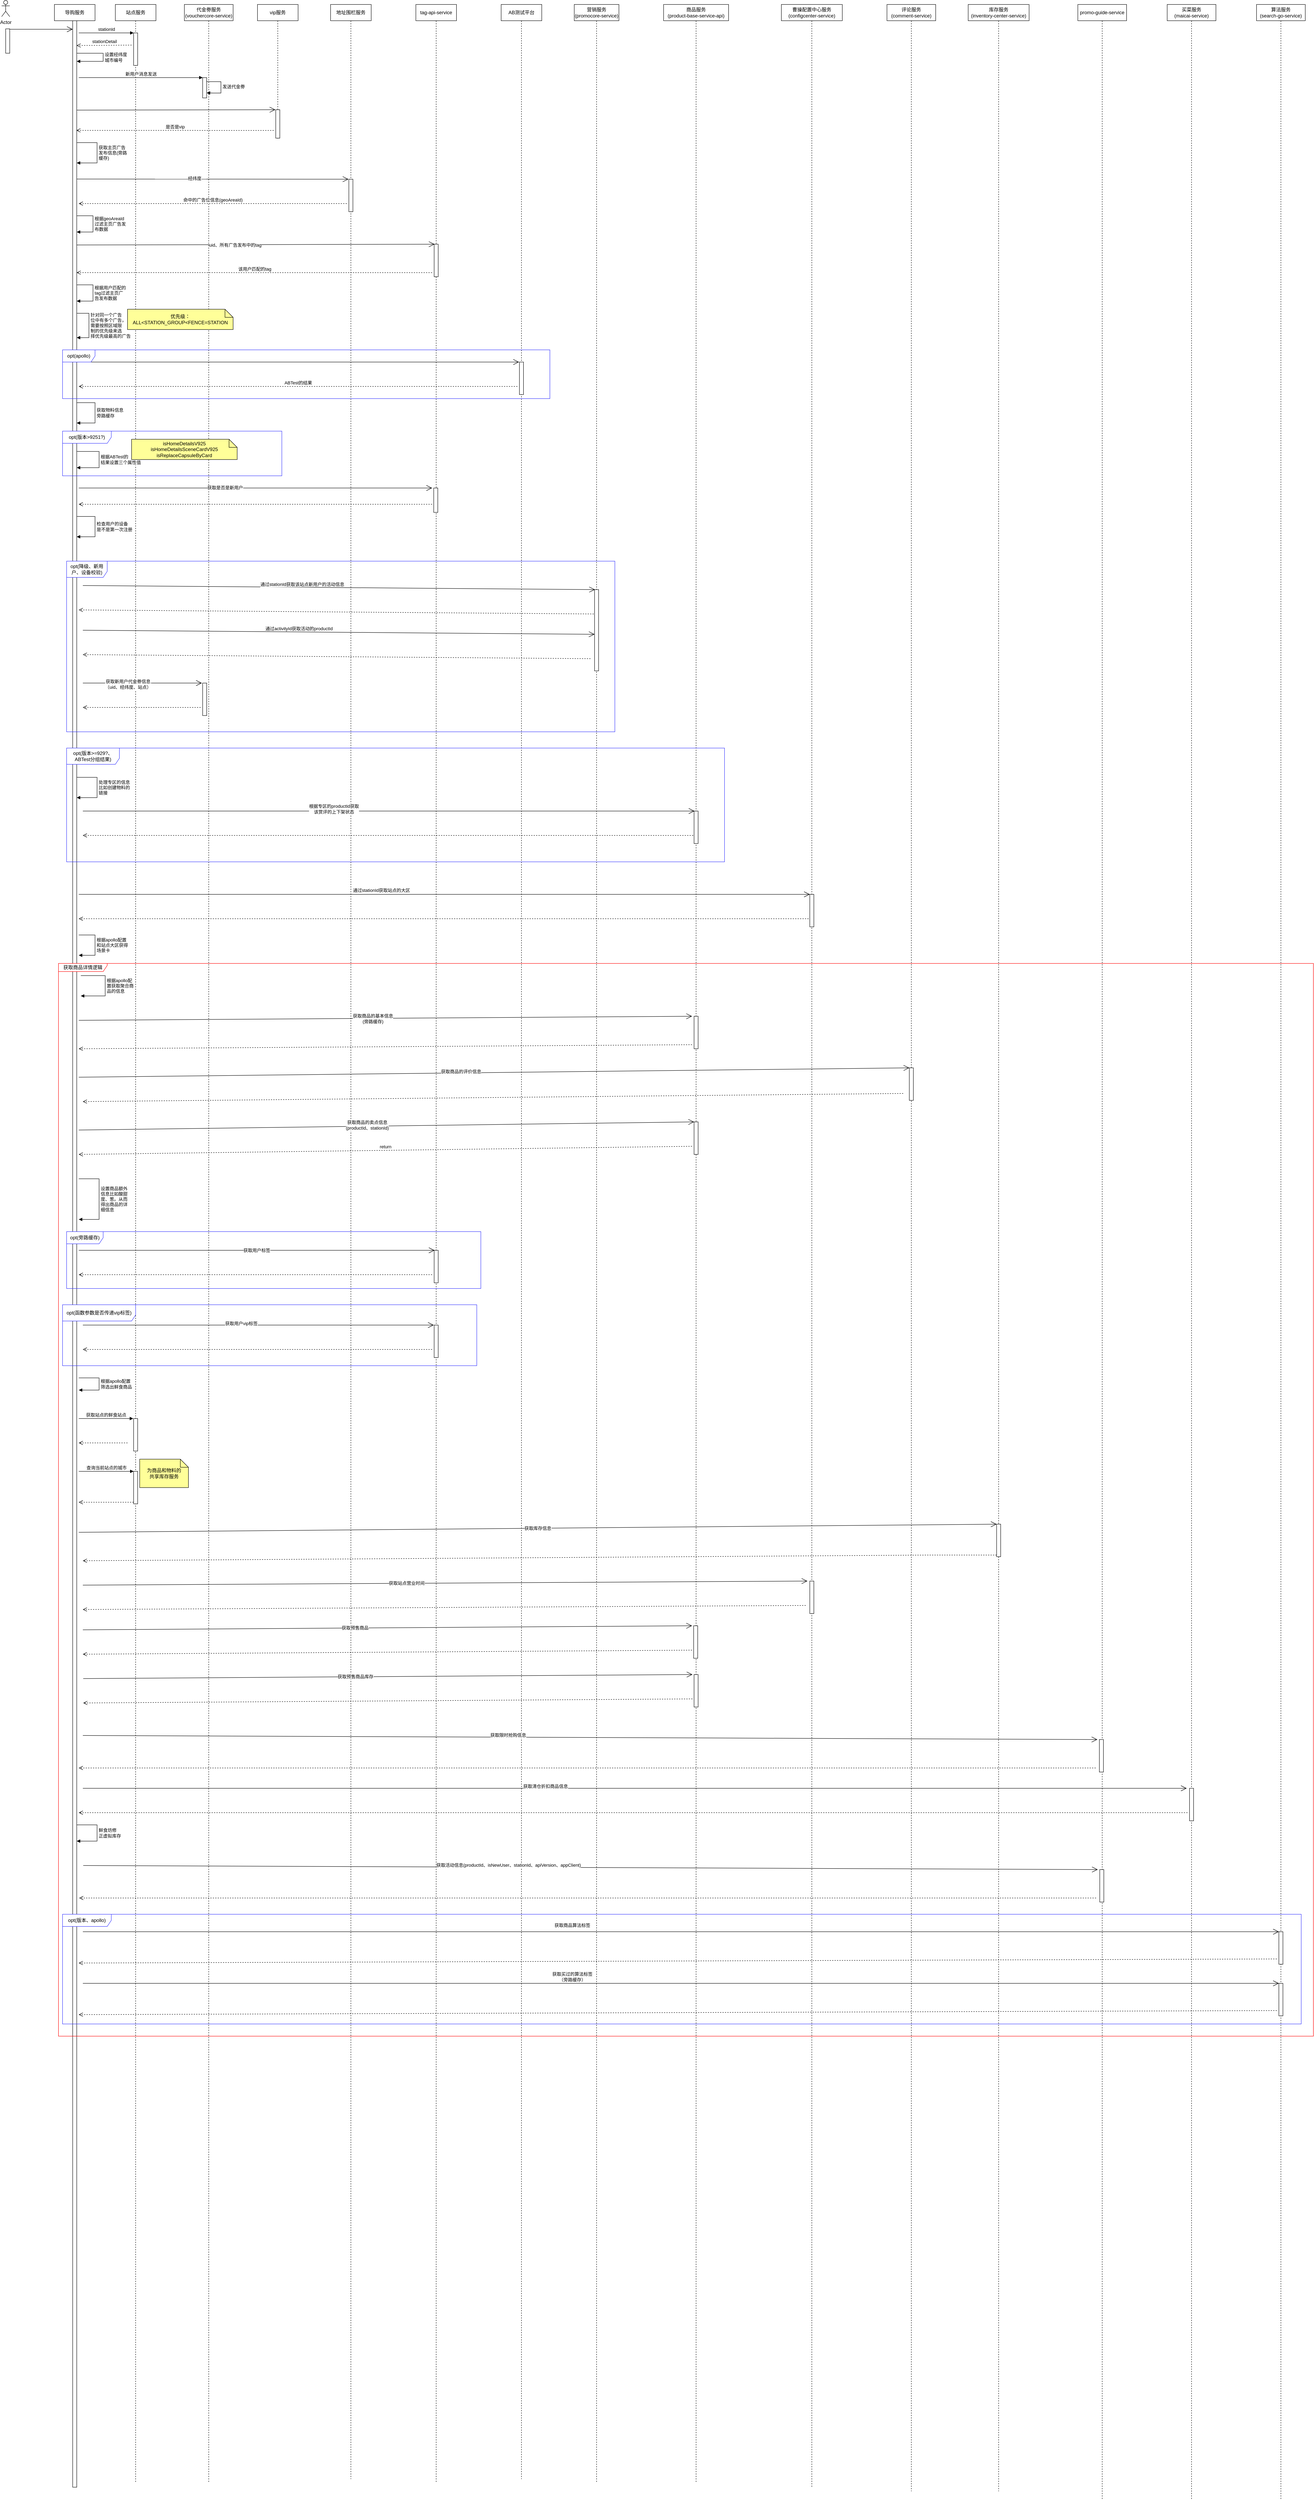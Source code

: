 <mxfile version="14.8.4" type="github">
  <diagram id="kgpKYQtTHZ0yAKxKKP6v" name="Page-1">
    <mxGraphModel dx="4380" dy="3070" grid="1" gridSize="10" guides="1" tooltips="1" connect="1" arrows="1" fold="1" page="1" pageScale="1" pageWidth="850" pageHeight="1100" math="0" shadow="0">
      <root>
        <mxCell id="0" />
        <mxCell id="1" parent="0" />
        <mxCell id="BySjJvubJEvUV4nn8snt-1" value="Actor" style="shape=umlActor;verticalLabelPosition=bottom;verticalAlign=top;html=1;outlineConnect=0;" vertex="1" parent="1">
          <mxGeometry x="170" width="20" height="40" as="geometry" />
        </mxCell>
        <mxCell id="BySjJvubJEvUV4nn8snt-5" value="" style="html=1;points=[];perimeter=orthogonalPerimeter;" vertex="1" parent="1">
          <mxGeometry x="180" y="70" width="10" height="60" as="geometry" />
        </mxCell>
        <mxCell id="BySjJvubJEvUV4nn8snt-8" value="" style="endArrow=open;endFill=1;endSize=12;html=1;" edge="1" parent="1">
          <mxGeometry width="160" relative="1" as="geometry">
            <mxPoint x="190" y="71" as="sourcePoint" />
            <mxPoint x="345" y="71" as="targetPoint" />
          </mxGeometry>
        </mxCell>
        <mxCell id="BySjJvubJEvUV4nn8snt-9" value="导购服务" style="shape=umlLifeline;perimeter=lifelinePerimeter;whiteSpace=wrap;html=1;container=1;collapsible=0;recursiveResize=0;outlineConnect=0;" vertex="1" parent="1">
          <mxGeometry x="300" y="10" width="100" height="1130" as="geometry" />
        </mxCell>
        <mxCell id="BySjJvubJEvUV4nn8snt-17" value="设置经纬度&lt;br&gt;城市编号" style="edgeStyle=orthogonalEdgeStyle;html=1;align=left;spacingLeft=2;endArrow=block;rounded=0;" edge="1" parent="BySjJvubJEvUV4nn8snt-9">
          <mxGeometry relative="1" as="geometry">
            <mxPoint x="55" y="120" as="sourcePoint" />
            <Array as="points">
              <mxPoint x="55" y="120" />
              <mxPoint x="120" y="120" />
              <mxPoint x="120" y="140" />
            </Array>
            <mxPoint x="55" y="140" as="targetPoint" />
          </mxGeometry>
        </mxCell>
        <mxCell id="BySjJvubJEvUV4nn8snt-30" value="" style="endArrow=open;endFill=1;endSize=12;html=1;entryX=-0.1;entryY=0;entryDx=0;entryDy=0;entryPerimeter=0;" edge="1" parent="BySjJvubJEvUV4nn8snt-9" target="BySjJvubJEvUV4nn8snt-29">
          <mxGeometry width="160" relative="1" as="geometry">
            <mxPoint x="55" y="260" as="sourcePoint" />
            <mxPoint x="215" y="260" as="targetPoint" />
          </mxGeometry>
        </mxCell>
        <mxCell id="BySjJvubJEvUV4nn8snt-12" value="站点服务" style="shape=umlLifeline;perimeter=lifelinePerimeter;whiteSpace=wrap;html=1;container=1;collapsible=0;recursiveResize=0;outlineConnect=0;" vertex="1" parent="1">
          <mxGeometry x="450" y="10" width="100" height="6100" as="geometry" />
        </mxCell>
        <mxCell id="BySjJvubJEvUV4nn8snt-14" value="" style="html=1;points=[];perimeter=orthogonalPerimeter;" vertex="1" parent="BySjJvubJEvUV4nn8snt-12">
          <mxGeometry x="45" y="70" width="10" height="80" as="geometry" />
        </mxCell>
        <mxCell id="BySjJvubJEvUV4nn8snt-84" value="" style="endArrow=open;endFill=1;endSize=12;html=1;" edge="1" parent="BySjJvubJEvUV4nn8snt-12">
          <mxGeometry width="160" relative="1" as="geometry">
            <mxPoint x="-80" y="1670" as="sourcePoint" />
            <mxPoint x="213" y="1670" as="targetPoint" />
          </mxGeometry>
        </mxCell>
        <mxCell id="BySjJvubJEvUV4nn8snt-85" value="获取新用户代金劵信息&lt;br&gt;（uid、经纬度、站点）" style="edgeLabel;html=1;align=center;verticalAlign=middle;resizable=0;points=[];" vertex="1" connectable="0" parent="BySjJvubJEvUV4nn8snt-84">
          <mxGeometry x="-0.247" y="-3" relative="1" as="geometry">
            <mxPoint as="offset" />
          </mxGeometry>
        </mxCell>
        <mxCell id="BySjJvubJEvUV4nn8snt-143" value="" style="html=1;points=[];perimeter=orthogonalPerimeter;strokeColor=#000000;fillColor=#FFFFFF;" vertex="1" parent="BySjJvubJEvUV4nn8snt-12">
          <mxGeometry x="45" y="3480" width="10" height="80" as="geometry" />
        </mxCell>
        <mxCell id="BySjJvubJEvUV4nn8snt-146" value="" style="html=1;points=[];perimeter=orthogonalPerimeter;strokeColor=#000000;fillColor=#FFFFFF;" vertex="1" parent="BySjJvubJEvUV4nn8snt-12">
          <mxGeometry x="45" y="3610" width="10" height="80" as="geometry" />
        </mxCell>
        <mxCell id="BySjJvubJEvUV4nn8snt-147" value="查询当前站点的城市" style="html=1;verticalAlign=bottom;endArrow=block;entryX=0;entryY=0;" edge="1" target="BySjJvubJEvUV4nn8snt-146" parent="BySjJvubJEvUV4nn8snt-12">
          <mxGeometry relative="1" as="geometry">
            <mxPoint x="-90" y="3610" as="sourcePoint" />
          </mxGeometry>
        </mxCell>
        <mxCell id="BySjJvubJEvUV4nn8snt-148" value="" style="html=1;verticalAlign=bottom;endArrow=open;dashed=1;endSize=8;exitX=0;exitY=0.95;" edge="1" source="BySjJvubJEvUV4nn8snt-146" parent="BySjJvubJEvUV4nn8snt-12">
          <mxGeometry relative="1" as="geometry">
            <mxPoint x="-90" y="3686" as="targetPoint" />
          </mxGeometry>
        </mxCell>
        <mxCell id="BySjJvubJEvUV4nn8snt-15" value="stationDetail" style="html=1;verticalAlign=bottom;endArrow=open;dashed=1;endSize=8;entryX=0.967;entryY=0.392;entryDx=0;entryDy=0;entryPerimeter=0;" edge="1" parent="1">
          <mxGeometry relative="1" as="geometry">
            <mxPoint x="490" y="110" as="sourcePoint" />
            <mxPoint x="354.67" y="110.96" as="targetPoint" />
          </mxGeometry>
        </mxCell>
        <mxCell id="BySjJvubJEvUV4nn8snt-18" value="代金劵服务&lt;br&gt;(vouchercore-service)" style="shape=umlLifeline;perimeter=lifelinePerimeter;whiteSpace=wrap;html=1;container=1;collapsible=0;recursiveResize=0;outlineConnect=0;" vertex="1" parent="1">
          <mxGeometry x="620" y="10" width="120" height="6100" as="geometry" />
        </mxCell>
        <mxCell id="BySjJvubJEvUV4nn8snt-22" value="" style="html=1;points=[];perimeter=orthogonalPerimeter;" vertex="1" parent="BySjJvubJEvUV4nn8snt-18">
          <mxGeometry x="45" y="180" width="10" height="50" as="geometry" />
        </mxCell>
        <mxCell id="BySjJvubJEvUV4nn8snt-25" value="发送代金劵" style="edgeStyle=orthogonalEdgeStyle;html=1;align=left;spacingLeft=2;endArrow=block;rounded=0;exitX=0.988;exitY=0.128;exitDx=0;exitDy=0;exitPerimeter=0;entryX=0.998;entryY=0.75;entryDx=0;entryDy=0;entryPerimeter=0;" edge="1" target="BySjJvubJEvUV4nn8snt-22" parent="BySjJvubJEvUV4nn8snt-18" source="BySjJvubJEvUV4nn8snt-22">
          <mxGeometry relative="1" as="geometry">
            <mxPoint x="60" y="190" as="sourcePoint" />
            <Array as="points">
              <mxPoint x="55" y="190" />
              <mxPoint x="90" y="190" />
              <mxPoint x="90" y="218" />
              <mxPoint x="70" y="218" />
            </Array>
            <mxPoint x="70" y="209" as="targetPoint" />
          </mxGeometry>
        </mxCell>
        <mxCell id="BySjJvubJEvUV4nn8snt-83" value="" style="html=1;points=[];perimeter=orthogonalPerimeter;strokeColor=#000000;fillColor=#FFFFFF;" vertex="1" parent="BySjJvubJEvUV4nn8snt-18">
          <mxGeometry x="45" y="1670" width="10" height="80" as="geometry" />
        </mxCell>
        <mxCell id="BySjJvubJEvUV4nn8snt-28" value="vip服务" style="shape=umlLifeline;perimeter=lifelinePerimeter;whiteSpace=wrap;html=1;container=1;collapsible=0;recursiveResize=0;outlineConnect=0;" vertex="1" parent="1">
          <mxGeometry x="800" y="10" width="100" height="330" as="geometry" />
        </mxCell>
        <mxCell id="BySjJvubJEvUV4nn8snt-29" value="" style="html=1;points=[];perimeter=orthogonalPerimeter;" vertex="1" parent="BySjJvubJEvUV4nn8snt-28">
          <mxGeometry x="45" y="259" width="10" height="70" as="geometry" />
        </mxCell>
        <mxCell id="BySjJvubJEvUV4nn8snt-31" value="是否是vip" style="html=1;verticalAlign=bottom;endArrow=open;dashed=1;endSize=8;entryX=0.9;entryY=0.694;entryDx=0;entryDy=0;entryPerimeter=0;" edge="1" parent="1">
          <mxGeometry relative="1" as="geometry">
            <mxPoint x="840" y="320" as="sourcePoint" />
            <mxPoint x="354.0" y="319.84" as="targetPoint" />
          </mxGeometry>
        </mxCell>
        <mxCell id="BySjJvubJEvUV4nn8snt-33" value="获取主页广告&lt;br&gt;发布信息(旁路&lt;br&gt;缓存)" style="edgeStyle=orthogonalEdgeStyle;html=1;align=left;spacingLeft=2;endArrow=block;rounded=0;" edge="1" parent="1">
          <mxGeometry relative="1" as="geometry">
            <mxPoint x="355" y="350" as="sourcePoint" />
            <Array as="points">
              <mxPoint x="405" y="350" />
              <mxPoint x="405" y="400" />
            </Array>
            <mxPoint x="355" y="400" as="targetPoint" />
          </mxGeometry>
        </mxCell>
        <mxCell id="BySjJvubJEvUV4nn8snt-35" value="地址围栏服务" style="shape=umlLifeline;perimeter=lifelinePerimeter;whiteSpace=wrap;html=1;container=1;collapsible=0;recursiveResize=0;outlineConnect=0;" vertex="1" parent="1">
          <mxGeometry x="980" y="10" width="100" height="6090" as="geometry" />
        </mxCell>
        <mxCell id="BySjJvubJEvUV4nn8snt-36" value="" style="html=1;points=[];perimeter=orthogonalPerimeter;" vertex="1" parent="BySjJvubJEvUV4nn8snt-35">
          <mxGeometry x="45" y="430" width="10" height="80" as="geometry" />
        </mxCell>
        <mxCell id="BySjJvubJEvUV4nn8snt-44" value="" style="endArrow=open;endFill=1;endSize=12;html=1;exitX=0.971;exitY=0.755;exitDx=0;exitDy=0;exitPerimeter=0;" edge="1" parent="BySjJvubJEvUV4nn8snt-35">
          <mxGeometry width="160" relative="1" as="geometry">
            <mxPoint x="-625.29" y="591.905" as="sourcePoint" />
            <mxPoint x="256" y="590" as="targetPoint" />
          </mxGeometry>
        </mxCell>
        <mxCell id="BySjJvubJEvUV4nn8snt-45" value="uid、所有广告发布中的tag" style="edgeLabel;html=1;align=center;verticalAlign=middle;resizable=0;points=[];" vertex="1" connectable="0" parent="BySjJvubJEvUV4nn8snt-44">
          <mxGeometry x="-0.115" y="-1" relative="1" as="geometry">
            <mxPoint as="offset" />
          </mxGeometry>
        </mxCell>
        <mxCell id="BySjJvubJEvUV4nn8snt-69" value="" style="endArrow=open;endFill=1;endSize=12;html=1;" edge="1" parent="BySjJvubJEvUV4nn8snt-35">
          <mxGeometry width="160" relative="1" as="geometry">
            <mxPoint x="-620" y="1190" as="sourcePoint" />
            <mxPoint x="250" y="1190" as="targetPoint" />
          </mxGeometry>
        </mxCell>
        <mxCell id="BySjJvubJEvUV4nn8snt-70" value="获取是否是新用户" style="edgeLabel;html=1;align=center;verticalAlign=middle;resizable=0;points=[];" vertex="1" connectable="0" parent="BySjJvubJEvUV4nn8snt-69">
          <mxGeometry x="-0.173" y="1" relative="1" as="geometry">
            <mxPoint as="offset" />
          </mxGeometry>
        </mxCell>
        <mxCell id="BySjJvubJEvUV4nn8snt-123" value="获取用户标签" style="endArrow=open;endFill=1;endSize=12;html=1;" edge="1" parent="BySjJvubJEvUV4nn8snt-35">
          <mxGeometry width="160" relative="1" as="geometry">
            <mxPoint x="-620" y="3066" as="sourcePoint" />
            <mxPoint x="256" y="3066" as="targetPoint" />
          </mxGeometry>
        </mxCell>
        <mxCell id="BySjJvubJEvUV4nn8snt-127" value="" style="endArrow=open;endFill=1;endSize=12;html=1;" edge="1" parent="BySjJvubJEvUV4nn8snt-35">
          <mxGeometry width="160" relative="1" as="geometry">
            <mxPoint x="-610" y="3250" as="sourcePoint" />
            <mxPoint x="254" y="3250" as="targetPoint" />
          </mxGeometry>
        </mxCell>
        <mxCell id="BySjJvubJEvUV4nn8snt-128" value="获取用户vip标签" style="edgeLabel;html=1;align=center;verticalAlign=middle;resizable=0;points=[];" vertex="1" connectable="0" parent="BySjJvubJEvUV4nn8snt-127">
          <mxGeometry x="-0.097" y="4" relative="1" as="geometry">
            <mxPoint as="offset" />
          </mxGeometry>
        </mxCell>
        <mxCell id="BySjJvubJEvUV4nn8snt-37" value="" style="endArrow=open;endFill=1;endSize=12;html=1;exitX=0.988;exitY=0.533;exitDx=0;exitDy=0;exitPerimeter=0;" edge="1" parent="1">
          <mxGeometry width="160" relative="1" as="geometry">
            <mxPoint x="354.88" y="439.623" as="sourcePoint" />
            <mxPoint x="1024" y="440" as="targetPoint" />
          </mxGeometry>
        </mxCell>
        <mxCell id="BySjJvubJEvUV4nn8snt-39" value="经纬度" style="edgeLabel;html=1;align=center;verticalAlign=middle;resizable=0;points=[];" vertex="1" connectable="0" parent="BySjJvubJEvUV4nn8snt-37">
          <mxGeometry x="-0.13" y="2" relative="1" as="geometry">
            <mxPoint x="-1" as="offset" />
          </mxGeometry>
        </mxCell>
        <mxCell id="BySjJvubJEvUV4nn8snt-38" value="命中的广告位信息(geoAreaId)" style="html=1;verticalAlign=bottom;endArrow=open;dashed=1;endSize=8;" edge="1" parent="1">
          <mxGeometry relative="1" as="geometry">
            <mxPoint x="1020" y="500" as="sourcePoint" />
            <mxPoint x="360" y="500" as="targetPoint" />
          </mxGeometry>
        </mxCell>
        <mxCell id="BySjJvubJEvUV4nn8snt-41" value="根据&lt;span style=&quot;text-align: center&quot;&gt;geoAreaId&lt;br&gt;&lt;/span&gt;过滤主页广告发&lt;br&gt;布数据" style="edgeStyle=orthogonalEdgeStyle;html=1;align=left;spacingLeft=2;endArrow=block;rounded=0;" edge="1" parent="1">
          <mxGeometry relative="1" as="geometry">
            <mxPoint x="355" y="530" as="sourcePoint" />
            <Array as="points">
              <mxPoint x="395" y="530" />
              <mxPoint x="395" y="570" />
              <mxPoint x="355" y="570" />
            </Array>
            <mxPoint x="355" y="570" as="targetPoint" />
          </mxGeometry>
        </mxCell>
        <mxCell id="BySjJvubJEvUV4nn8snt-42" value="tag-api-service" style="shape=umlLifeline;perimeter=lifelinePerimeter;whiteSpace=wrap;html=1;container=1;collapsible=0;recursiveResize=0;outlineConnect=0;" vertex="1" parent="1">
          <mxGeometry x="1190" y="10" width="100" height="6100" as="geometry" />
        </mxCell>
        <mxCell id="BySjJvubJEvUV4nn8snt-43" value="" style="html=1;points=[];perimeter=orthogonalPerimeter;" vertex="1" parent="BySjJvubJEvUV4nn8snt-42">
          <mxGeometry x="45" y="590" width="10" height="80" as="geometry" />
        </mxCell>
        <mxCell id="BySjJvubJEvUV4nn8snt-60" value="" style="endArrow=open;endFill=1;endSize=12;html=1;" edge="1" parent="BySjJvubJEvUV4nn8snt-42">
          <mxGeometry width="160" relative="1" as="geometry">
            <mxPoint x="-830" y="880" as="sourcePoint" />
            <mxPoint x="254" y="880" as="targetPoint" />
          </mxGeometry>
        </mxCell>
        <mxCell id="BySjJvubJEvUV4nn8snt-68" value="" style="html=1;points=[];perimeter=orthogonalPerimeter;fillColor=#FFFFFF;" vertex="1" parent="BySjJvubJEvUV4nn8snt-42">
          <mxGeometry x="44" y="1190" width="10" height="60" as="geometry" />
        </mxCell>
        <mxCell id="BySjJvubJEvUV4nn8snt-46" value="该用户匹配的tag" style="html=1;verticalAlign=bottom;endArrow=open;dashed=1;endSize=8;entryX=0.971;entryY=0.848;entryDx=0;entryDy=0;entryPerimeter=0;" edge="1" parent="1">
          <mxGeometry relative="1" as="geometry">
            <mxPoint x="1230" y="670" as="sourcePoint" />
            <mxPoint x="354.71" y="669.888" as="targetPoint" />
          </mxGeometry>
        </mxCell>
        <mxCell id="BySjJvubJEvUV4nn8snt-47" value="根据用户匹配的&lt;br&gt;tag过滤主页广&lt;br&gt;告发布数据" style="edgeStyle=orthogonalEdgeStyle;html=1;align=left;spacingLeft=2;endArrow=block;rounded=0;" edge="1" parent="1">
          <mxGeometry relative="1" as="geometry">
            <mxPoint x="355.0" y="700" as="sourcePoint" />
            <Array as="points">
              <mxPoint x="395" y="700" />
              <mxPoint x="395" y="740" />
              <mxPoint x="355" y="740" />
            </Array>
            <mxPoint x="355.0" y="740" as="targetPoint" />
          </mxGeometry>
        </mxCell>
        <mxCell id="BySjJvubJEvUV4nn8snt-48" value="" style="html=1;points=[];perimeter=orthogonalPerimeter;" vertex="1" parent="1">
          <mxGeometry x="345" y="50" width="10" height="6070" as="geometry" />
        </mxCell>
        <mxCell id="BySjJvubJEvUV4nn8snt-53" value="&lt;span style=&quot;text-align: center&quot;&gt;针对同一个广告&lt;/span&gt;&lt;br style=&quot;text-align: center&quot;&gt;&lt;span style=&quot;text-align: center&quot;&gt;位中有多个广告，&lt;/span&gt;&lt;br style=&quot;text-align: center&quot;&gt;&lt;span style=&quot;text-align: center&quot;&gt;需要按照区域限&lt;br&gt;制的优先级来选&lt;br&gt;择优先级最高的广告&lt;/span&gt;" style="edgeStyle=orthogonalEdgeStyle;html=1;align=left;spacingLeft=2;endArrow=block;rounded=0;" edge="1" parent="1">
          <mxGeometry relative="1" as="geometry">
            <mxPoint x="355" y="770" as="sourcePoint" />
            <Array as="points">
              <mxPoint x="385" y="770" />
              <mxPoint x="385" y="830" />
              <mxPoint x="355" y="830" />
            </Array>
            <mxPoint x="355" y="830" as="targetPoint" />
          </mxGeometry>
        </mxCell>
        <mxCell id="BySjJvubJEvUV4nn8snt-54" value="优先级：&lt;br&gt;ALL&amp;lt;STATION_GROUP&amp;lt;FENCE=STATION" style="shape=note;size=20;whiteSpace=wrap;html=1;fillColor=#FFFF99;" vertex="1" parent="1">
          <mxGeometry x="480" y="760" width="260" height="50" as="geometry" />
        </mxCell>
        <mxCell id="BySjJvubJEvUV4nn8snt-55" style="edgeStyle=orthogonalEdgeStyle;rounded=0;orthogonalLoop=1;jettySize=auto;html=1;exitX=0.5;exitY=1;exitDx=0;exitDy=0;exitPerimeter=0;" edge="1" parent="1" source="BySjJvubJEvUV4nn8snt-54" target="BySjJvubJEvUV4nn8snt-54">
          <mxGeometry relative="1" as="geometry" />
        </mxCell>
        <mxCell id="BySjJvubJEvUV4nn8snt-58" value="AB测试平台" style="shape=umlLifeline;perimeter=lifelinePerimeter;whiteSpace=wrap;html=1;container=1;collapsible=0;recursiveResize=0;outlineConnect=0;fillColor=#FFFFFF;" vertex="1" parent="1">
          <mxGeometry x="1400" y="10" width="100" height="6090" as="geometry" />
        </mxCell>
        <mxCell id="BySjJvubJEvUV4nn8snt-59" value="" style="html=1;points=[];perimeter=orthogonalPerimeter;fillColor=#FFFFFF;" vertex="1" parent="BySjJvubJEvUV4nn8snt-58">
          <mxGeometry x="45" y="880" width="10" height="80" as="geometry" />
        </mxCell>
        <mxCell id="BySjJvubJEvUV4nn8snt-77" value="" style="endArrow=open;endFill=1;endSize=12;html=1;" edge="1" parent="BySjJvubJEvUV4nn8snt-58">
          <mxGeometry width="160" relative="1" as="geometry">
            <mxPoint x="-1030" y="1430" as="sourcePoint" />
            <mxPoint x="231" y="1440" as="targetPoint" />
          </mxGeometry>
        </mxCell>
        <mxCell id="BySjJvubJEvUV4nn8snt-78" value="通过stationId获取该站点新用户的活动信息" style="edgeLabel;html=1;align=center;verticalAlign=middle;resizable=0;points=[];" vertex="1" connectable="0" parent="BySjJvubJEvUV4nn8snt-77">
          <mxGeometry x="-0.144" y="8" relative="1" as="geometry">
            <mxPoint as="offset" />
          </mxGeometry>
        </mxCell>
        <mxCell id="BySjJvubJEvUV4nn8snt-80" value="" style="endArrow=open;endFill=1;endSize=12;html=1;" edge="1" parent="BySjJvubJEvUV4nn8snt-58">
          <mxGeometry width="160" relative="1" as="geometry">
            <mxPoint x="-1030" y="1540" as="sourcePoint" />
            <mxPoint x="230" y="1550" as="targetPoint" />
          </mxGeometry>
        </mxCell>
        <mxCell id="BySjJvubJEvUV4nn8snt-81" value="通过activityId获取活动的productId" style="edgeLabel;html=1;align=center;verticalAlign=middle;resizable=0;points=[];" vertex="1" connectable="0" parent="BySjJvubJEvUV4nn8snt-80">
          <mxGeometry x="-0.156" y="8" relative="1" as="geometry">
            <mxPoint as="offset" />
          </mxGeometry>
        </mxCell>
        <mxCell id="BySjJvubJEvUV4nn8snt-61" value="ABTest的结果" style="html=1;verticalAlign=bottom;endArrow=open;dashed=1;endSize=8;" edge="1" parent="1">
          <mxGeometry relative="1" as="geometry">
            <mxPoint x="1440" y="950" as="sourcePoint" />
            <mxPoint x="360" y="950" as="targetPoint" />
          </mxGeometry>
        </mxCell>
        <mxCell id="BySjJvubJEvUV4nn8snt-63" value="获取物料信息&lt;br&gt;旁路缓存" style="edgeStyle=orthogonalEdgeStyle;html=1;align=left;spacingLeft=2;endArrow=block;rounded=0;" edge="1" parent="1">
          <mxGeometry relative="1" as="geometry">
            <mxPoint x="355" y="990" as="sourcePoint" />
            <Array as="points">
              <mxPoint x="400" y="990" />
              <mxPoint x="400" y="1040" />
              <mxPoint x="355" y="1040" />
            </Array>
            <mxPoint x="355" y="1040" as="targetPoint" />
          </mxGeometry>
        </mxCell>
        <mxCell id="BySjJvubJEvUV4nn8snt-64" value="opt(apollo)" style="shape=umlFrame;whiteSpace=wrap;html=1;fillColor=#FFFFFF;width=80;height=30;strokeColor=#3333FF;" vertex="1" parent="1">
          <mxGeometry x="320" y="860" width="1200" height="120" as="geometry" />
        </mxCell>
        <mxCell id="BySjJvubJEvUV4nn8snt-66" value="根据ABTest的&lt;br&gt;结果设置三个属性值" style="edgeStyle=orthogonalEdgeStyle;html=1;align=left;spacingLeft=2;endArrow=block;rounded=0;" edge="1" parent="1">
          <mxGeometry relative="1" as="geometry">
            <mxPoint x="355" y="1110" as="sourcePoint" />
            <Array as="points">
              <mxPoint x="410" y="1110" />
              <mxPoint x="410" y="1150" />
              <mxPoint x="355" y="1150" />
            </Array>
            <mxPoint x="355" y="1150" as="targetPoint" />
          </mxGeometry>
        </mxCell>
        <mxCell id="BySjJvubJEvUV4nn8snt-67" value="isHomeDetailsV925&lt;br&gt;isHomeDetailsSceneCardV925&lt;br&gt;isReplaceCapsuleByCard" style="shape=note;size=20;whiteSpace=wrap;html=1;fillColor=#FFFF99;" vertex="1" parent="1">
          <mxGeometry x="490" y="1080" width="260" height="50" as="geometry" />
        </mxCell>
        <mxCell id="BySjJvubJEvUV4nn8snt-71" value="" style="html=1;verticalAlign=bottom;endArrow=open;dashed=1;endSize=8;" edge="1" parent="1">
          <mxGeometry relative="1" as="geometry">
            <mxPoint x="1230" y="1240" as="sourcePoint" />
            <mxPoint x="360" y="1240" as="targetPoint" />
          </mxGeometry>
        </mxCell>
        <mxCell id="BySjJvubJEvUV4nn8snt-73" value="检查用户的设备&lt;br&gt;是不是第一次注册" style="edgeStyle=orthogonalEdgeStyle;html=1;align=left;spacingLeft=2;endArrow=block;rounded=0;" edge="1" parent="1">
          <mxGeometry relative="1" as="geometry">
            <mxPoint x="355.0" y="1270" as="sourcePoint" />
            <Array as="points">
              <mxPoint x="400" y="1270" />
              <mxPoint x="400" y="1320" />
              <mxPoint x="355" y="1320" />
            </Array>
            <mxPoint x="355.0" y="1320" as="targetPoint" />
          </mxGeometry>
        </mxCell>
        <mxCell id="BySjJvubJEvUV4nn8snt-74" value="opt(版本&amp;gt;9251?)" style="shape=umlFrame;whiteSpace=wrap;html=1;fillColor=#FFFFFF;width=120;height=30;strokeColor=#3333FF;" vertex="1" parent="1">
          <mxGeometry x="320" y="1060" width="540" height="110" as="geometry" />
        </mxCell>
        <mxCell id="BySjJvubJEvUV4nn8snt-75" value="营销服务&lt;br&gt;(promocore-service)" style="shape=umlLifeline;perimeter=lifelinePerimeter;whiteSpace=wrap;html=1;container=1;collapsible=0;recursiveResize=0;outlineConnect=0;strokeColor=#000000;fillColor=#FFFFFF;" vertex="1" parent="1">
          <mxGeometry x="1580" y="10" width="110" height="6100" as="geometry" />
        </mxCell>
        <mxCell id="BySjJvubJEvUV4nn8snt-76" value="" style="html=1;points=[];perimeter=orthogonalPerimeter;strokeColor=#000000;fillColor=#FFFFFF;" vertex="1" parent="BySjJvubJEvUV4nn8snt-75">
          <mxGeometry x="50" y="1440" width="10" height="200" as="geometry" />
        </mxCell>
        <mxCell id="BySjJvubJEvUV4nn8snt-79" value="" style="html=1;verticalAlign=bottom;endArrow=open;dashed=1;endSize=8;" edge="1" parent="1">
          <mxGeometry relative="1" as="geometry">
            <mxPoint x="1628" y="1510" as="sourcePoint" />
            <mxPoint x="360" y="1500" as="targetPoint" />
          </mxGeometry>
        </mxCell>
        <mxCell id="BySjJvubJEvUV4nn8snt-82" value="" style="html=1;verticalAlign=bottom;endArrow=open;dashed=1;endSize=8;" edge="1" parent="1">
          <mxGeometry relative="1" as="geometry">
            <mxPoint x="1620" y="1620" as="sourcePoint" />
            <mxPoint x="370" y="1610" as="targetPoint" />
          </mxGeometry>
        </mxCell>
        <mxCell id="BySjJvubJEvUV4nn8snt-86" value="" style="html=1;verticalAlign=bottom;endArrow=open;dashed=1;endSize=8;" edge="1" parent="1">
          <mxGeometry relative="1" as="geometry">
            <mxPoint x="660" y="1740" as="sourcePoint" />
            <mxPoint x="370" y="1740" as="targetPoint" />
          </mxGeometry>
        </mxCell>
        <mxCell id="BySjJvubJEvUV4nn8snt-87" value="opt(降级、新用户、设备校验)" style="shape=umlFrame;whiteSpace=wrap;html=1;strokeColor=#3333FF;fillColor=#FFFFFF;width=100;height=40;" vertex="1" parent="1">
          <mxGeometry x="330" y="1380" width="1350" height="420" as="geometry" />
        </mxCell>
        <mxCell id="BySjJvubJEvUV4nn8snt-89" value="商品服务&lt;br&gt;(product-base-service-api)" style="shape=umlLifeline;perimeter=lifelinePerimeter;whiteSpace=wrap;html=1;container=1;collapsible=0;recursiveResize=0;outlineConnect=0;strokeColor=#000000;fillColor=#FFFFFF;" vertex="1" parent="1">
          <mxGeometry x="1800" y="10" width="160" height="6100" as="geometry" />
        </mxCell>
        <mxCell id="BySjJvubJEvUV4nn8snt-107" value="" style="html=1;points=[];perimeter=orthogonalPerimeter;strokeColor=#000000;fillColor=#FFFFFF;" vertex="1" parent="BySjJvubJEvUV4nn8snt-89">
          <mxGeometry x="75" y="2490" width="10" height="80" as="geometry" />
        </mxCell>
        <mxCell id="BySjJvubJEvUV4nn8snt-116" value="" style="html=1;points=[];perimeter=orthogonalPerimeter;strokeColor=#000000;fillColor=#FFFFFF;" vertex="1" parent="BySjJvubJEvUV4nn8snt-89">
          <mxGeometry x="75" y="2750" width="10" height="80" as="geometry" />
        </mxCell>
        <mxCell id="BySjJvubJEvUV4nn8snt-162" value="" style="html=1;points=[];perimeter=orthogonalPerimeter;strokeColor=#000000;fillColor=#FFFFFF;" vertex="1" parent="BySjJvubJEvUV4nn8snt-89">
          <mxGeometry x="74" y="3990" width="10" height="80" as="geometry" />
        </mxCell>
        <mxCell id="BySjJvubJEvUV4nn8snt-90" value="" style="html=1;points=[];perimeter=orthogonalPerimeter;strokeColor=#000000;fillColor=#FFFFFF;" vertex="1" parent="1">
          <mxGeometry x="1875" y="1995" width="10" height="80" as="geometry" />
        </mxCell>
        <mxCell id="BySjJvubJEvUV4nn8snt-92" value="处理专区的信息&lt;br&gt;比如创建物料的&lt;br&gt;链接" style="edgeStyle=orthogonalEdgeStyle;html=1;align=left;spacingLeft=2;endArrow=block;rounded=0;" edge="1" parent="1">
          <mxGeometry relative="1" as="geometry">
            <mxPoint x="355" y="1912" as="sourcePoint" />
            <Array as="points">
              <mxPoint x="405" y="1912" />
              <mxPoint x="405" y="1962" />
            </Array>
            <mxPoint x="355" y="1962" as="targetPoint" />
          </mxGeometry>
        </mxCell>
        <mxCell id="BySjJvubJEvUV4nn8snt-93" value="" style="endArrow=open;endFill=1;endSize=12;html=1;" edge="1" parent="1">
          <mxGeometry width="160" relative="1" as="geometry">
            <mxPoint x="370" y="1995" as="sourcePoint" />
            <mxPoint x="1876" y="1995" as="targetPoint" />
          </mxGeometry>
        </mxCell>
        <mxCell id="BySjJvubJEvUV4nn8snt-94" value="根据专区的productId获取&lt;br&gt;该赏评的上下架状态" style="edgeLabel;html=1;align=center;verticalAlign=middle;resizable=0;points=[];" vertex="1" connectable="0" parent="BySjJvubJEvUV4nn8snt-93">
          <mxGeometry x="-0.18" y="5" relative="1" as="geometry">
            <mxPoint as="offset" />
          </mxGeometry>
        </mxCell>
        <mxCell id="BySjJvubJEvUV4nn8snt-95" value="" style="html=1;verticalAlign=bottom;endArrow=open;dashed=1;endSize=8;" edge="1" parent="1">
          <mxGeometry relative="1" as="geometry">
            <mxPoint x="1873" y="2055" as="sourcePoint" />
            <mxPoint x="370" y="2055" as="targetPoint" />
          </mxGeometry>
        </mxCell>
        <mxCell id="BySjJvubJEvUV4nn8snt-96" value="opt(版本&amp;gt;=929?、ABTest分组结果)" style="shape=umlFrame;whiteSpace=wrap;html=1;strokeColor=#3333FF;fillColor=#FFFFFF;width=130;height=40;" vertex="1" parent="1">
          <mxGeometry x="330" y="1840" width="1620" height="280" as="geometry" />
        </mxCell>
        <mxCell id="BySjJvubJEvUV4nn8snt-98" value="曹操配置中心服务&lt;br&gt;(configcenter-service)" style="shape=umlLifeline;perimeter=lifelinePerimeter;whiteSpace=wrap;html=1;container=1;collapsible=0;recursiveResize=0;outlineConnect=0;strokeColor=#000000;fillColor=#FFFFFF;" vertex="1" parent="1">
          <mxGeometry x="2090" y="10" width="150" height="6110" as="geometry" />
        </mxCell>
        <mxCell id="BySjJvubJEvUV4nn8snt-99" value="" style="html=1;points=[];perimeter=orthogonalPerimeter;strokeColor=#000000;fillColor=#FFFFFF;" vertex="1" parent="BySjJvubJEvUV4nn8snt-98">
          <mxGeometry x="70" y="2190" width="10" height="80" as="geometry" />
        </mxCell>
        <mxCell id="BySjJvubJEvUV4nn8snt-158" value="" style="html=1;points=[];perimeter=orthogonalPerimeter;strokeColor=#000000;fillColor=#FFFFFF;" vertex="1" parent="BySjJvubJEvUV4nn8snt-98">
          <mxGeometry x="70" y="3880" width="10" height="80" as="geometry" />
        </mxCell>
        <mxCell id="BySjJvubJEvUV4nn8snt-100" value="" style="endArrow=open;endFill=1;endSize=12;html=1;" edge="1" parent="1">
          <mxGeometry width="160" relative="1" as="geometry">
            <mxPoint x="360" y="2200" as="sourcePoint" />
            <mxPoint x="2160" y="2200" as="targetPoint" />
          </mxGeometry>
        </mxCell>
        <mxCell id="BySjJvubJEvUV4nn8snt-101" value="通过stationId获取站点的大区" style="edgeLabel;html=1;align=center;verticalAlign=middle;resizable=0;points=[];" vertex="1" connectable="0" parent="BySjJvubJEvUV4nn8snt-100">
          <mxGeometry x="-0.172" y="10" relative="1" as="geometry">
            <mxPoint as="offset" />
          </mxGeometry>
        </mxCell>
        <mxCell id="BySjJvubJEvUV4nn8snt-102" value="" style="html=1;verticalAlign=bottom;endArrow=open;dashed=1;endSize=8;" edge="1" parent="1">
          <mxGeometry relative="1" as="geometry">
            <mxPoint x="2157" y="2260" as="sourcePoint" />
            <mxPoint x="360" y="2260" as="targetPoint" />
          </mxGeometry>
        </mxCell>
        <mxCell id="BySjJvubJEvUV4nn8snt-104" value="根据apollo配置&lt;br&gt;和站点大区获得&lt;br&gt;场景卡" style="edgeStyle=orthogonalEdgeStyle;html=1;align=left;spacingLeft=2;endArrow=block;rounded=0;" edge="1" parent="1">
          <mxGeometry relative="1" as="geometry">
            <mxPoint x="360" y="2300" as="sourcePoint" />
            <Array as="points">
              <mxPoint x="400" y="2300" />
              <mxPoint x="400" y="2350" />
              <mxPoint x="360" y="2350" />
            </Array>
            <mxPoint x="360" y="2350" as="targetPoint" />
          </mxGeometry>
        </mxCell>
        <mxCell id="BySjJvubJEvUV4nn8snt-106" value="根据apollo配&lt;br&gt;置获取聚合商&lt;br&gt;品的信息" style="edgeStyle=orthogonalEdgeStyle;html=1;align=left;spacingLeft=2;endArrow=block;rounded=0;" edge="1" parent="1">
          <mxGeometry relative="1" as="geometry">
            <mxPoint x="365" y="2400" as="sourcePoint" />
            <Array as="points">
              <mxPoint x="425" y="2400" />
              <mxPoint x="425" y="2450" />
            </Array>
            <mxPoint x="365" y="2450" as="targetPoint" />
          </mxGeometry>
        </mxCell>
        <mxCell id="BySjJvubJEvUV4nn8snt-108" value="" style="endArrow=open;endFill=1;endSize=12;html=1;" edge="1" parent="1">
          <mxGeometry width="160" relative="1" as="geometry">
            <mxPoint x="360" y="2510" as="sourcePoint" />
            <mxPoint x="1870" y="2500" as="targetPoint" />
          </mxGeometry>
        </mxCell>
        <mxCell id="BySjJvubJEvUV4nn8snt-109" value="获取商品的基本信息&lt;br&gt;(旁路缓存)" style="edgeLabel;html=1;align=center;verticalAlign=middle;resizable=0;points=[];" vertex="1" connectable="0" parent="BySjJvubJEvUV4nn8snt-108">
          <mxGeometry x="-0.042" y="-1" relative="1" as="geometry">
            <mxPoint as="offset" />
          </mxGeometry>
        </mxCell>
        <mxCell id="BySjJvubJEvUV4nn8snt-110" value="" style="html=1;verticalAlign=bottom;endArrow=open;dashed=1;endSize=8;" edge="1" parent="1">
          <mxGeometry relative="1" as="geometry">
            <mxPoint x="1870" y="2570" as="sourcePoint" />
            <mxPoint x="360" y="2580" as="targetPoint" />
          </mxGeometry>
        </mxCell>
        <mxCell id="BySjJvubJEvUV4nn8snt-111" value="评论服务&lt;br&gt;(comment-service)" style="shape=umlLifeline;perimeter=lifelinePerimeter;whiteSpace=wrap;html=1;container=1;collapsible=0;recursiveResize=0;outlineConnect=0;strokeColor=#000000;fillColor=#FFFFFF;" vertex="1" parent="1">
          <mxGeometry x="2350" y="10" width="120" height="6120" as="geometry" />
        </mxCell>
        <mxCell id="BySjJvubJEvUV4nn8snt-112" value="" style="html=1;points=[];perimeter=orthogonalPerimeter;strokeColor=#000000;fillColor=#FFFFFF;" vertex="1" parent="BySjJvubJEvUV4nn8snt-111">
          <mxGeometry x="55" y="2617" width="10" height="80" as="geometry" />
        </mxCell>
        <mxCell id="BySjJvubJEvUV4nn8snt-113" value="" style="endArrow=open;endFill=1;endSize=12;html=1;" edge="1" parent="1">
          <mxGeometry width="160" relative="1" as="geometry">
            <mxPoint x="360" y="2650" as="sourcePoint" />
            <mxPoint x="2405" y="2627" as="targetPoint" />
          </mxGeometry>
        </mxCell>
        <mxCell id="BySjJvubJEvUV4nn8snt-114" value="获取商品的评价信息" style="edgeLabel;html=1;align=center;verticalAlign=middle;resizable=0;points=[];" vertex="1" connectable="0" parent="BySjJvubJEvUV4nn8snt-113">
          <mxGeometry x="-0.08" y="4" relative="1" as="geometry">
            <mxPoint as="offset" />
          </mxGeometry>
        </mxCell>
        <mxCell id="BySjJvubJEvUV4nn8snt-115" value="" style="html=1;verticalAlign=bottom;endArrow=open;dashed=1;endSize=8;" edge="1" parent="1">
          <mxGeometry relative="1" as="geometry">
            <mxPoint x="2390" y="2690" as="sourcePoint" />
            <mxPoint x="370" y="2710" as="targetPoint" />
          </mxGeometry>
        </mxCell>
        <mxCell id="BySjJvubJEvUV4nn8snt-117" value="" style="endArrow=open;endFill=1;endSize=12;html=1;" edge="1" parent="1">
          <mxGeometry width="160" relative="1" as="geometry">
            <mxPoint x="360" y="2780" as="sourcePoint" />
            <mxPoint x="1875" y="2760" as="targetPoint" />
          </mxGeometry>
        </mxCell>
        <mxCell id="BySjJvubJEvUV4nn8snt-118" value="获取商品的卖点信息&lt;br&gt;(productId、stationId)" style="edgeLabel;html=1;align=center;verticalAlign=middle;resizable=0;points=[];" vertex="1" connectable="0" parent="BySjJvubJEvUV4nn8snt-117">
          <mxGeometry x="-0.063" y="3" relative="1" as="geometry">
            <mxPoint as="offset" />
          </mxGeometry>
        </mxCell>
        <mxCell id="BySjJvubJEvUV4nn8snt-119" value="return" style="html=1;verticalAlign=bottom;endArrow=open;dashed=1;endSize=8;" edge="1" parent="1">
          <mxGeometry relative="1" as="geometry">
            <mxPoint x="1870" y="2820" as="sourcePoint" />
            <mxPoint x="360" y="2840" as="targetPoint" />
          </mxGeometry>
        </mxCell>
        <mxCell id="BySjJvubJEvUV4nn8snt-121" value="设置商品额外&lt;br&gt;信息比如酸甜&lt;br&gt;度、葱。从而&lt;br&gt;得出商品的详&lt;br&gt;细信息" style="edgeStyle=orthogonalEdgeStyle;html=1;align=left;spacingLeft=2;endArrow=block;rounded=0;" edge="1" parent="1">
          <mxGeometry relative="1" as="geometry">
            <mxPoint x="360" y="2900" as="sourcePoint" />
            <Array as="points">
              <mxPoint x="410" y="2900" />
              <mxPoint x="410" y="3000" />
            </Array>
            <mxPoint x="360" y="3000" as="targetPoint" />
          </mxGeometry>
        </mxCell>
        <mxCell id="BySjJvubJEvUV4nn8snt-122" value="" style="html=1;points=[];perimeter=orthogonalPerimeter;strokeColor=#000000;fillColor=#FFFFFF;" vertex="1" parent="1">
          <mxGeometry x="1235" y="3076" width="10" height="80" as="geometry" />
        </mxCell>
        <mxCell id="BySjJvubJEvUV4nn8snt-124" value="" style="html=1;verticalAlign=bottom;endArrow=open;dashed=1;endSize=8;" edge="1" parent="1">
          <mxGeometry relative="1" as="geometry">
            <mxPoint x="1230" y="3136" as="sourcePoint" />
            <mxPoint x="360" y="3136" as="targetPoint" />
          </mxGeometry>
        </mxCell>
        <mxCell id="BySjJvubJEvUV4nn8snt-125" value="opt(旁路缓存)" style="shape=umlFrame;whiteSpace=wrap;html=1;strokeColor=#3333FF;fillColor=#FFFFFF;width=90;height=30;" vertex="1" parent="1">
          <mxGeometry x="330" y="3030" width="1020" height="140" as="geometry" />
        </mxCell>
        <mxCell id="BySjJvubJEvUV4nn8snt-126" value="" style="html=1;points=[];perimeter=orthogonalPerimeter;strokeColor=#000000;fillColor=#FFFFFF;" vertex="1" parent="1">
          <mxGeometry x="1235" y="3260" width="10" height="80" as="geometry" />
        </mxCell>
        <mxCell id="BySjJvubJEvUV4nn8snt-129" value="" style="html=1;verticalAlign=bottom;endArrow=open;dashed=1;endSize=8;" edge="1" parent="1">
          <mxGeometry relative="1" as="geometry">
            <mxPoint x="1230" y="3320" as="sourcePoint" />
            <mxPoint x="370" y="3320" as="targetPoint" />
          </mxGeometry>
        </mxCell>
        <mxCell id="BySjJvubJEvUV4nn8snt-130" value="opt(函数参数是否传递vip标签)" style="shape=umlFrame;whiteSpace=wrap;html=1;strokeColor=#3333FF;fillColor=#FFFFFF;width=180;height=40;" vertex="1" parent="1">
          <mxGeometry x="320" y="3210" width="1020" height="150" as="geometry" />
        </mxCell>
        <mxCell id="BySjJvubJEvUV4nn8snt-139" value="stationId" style="html=1;verticalAlign=bottom;endArrow=block;" edge="1" parent="1">
          <mxGeometry width="80" relative="1" as="geometry">
            <mxPoint x="360" y="80" as="sourcePoint" />
            <mxPoint x="495" y="80" as="targetPoint" />
          </mxGeometry>
        </mxCell>
        <mxCell id="BySjJvubJEvUV4nn8snt-140" value="新用户消息发送" style="html=1;verticalAlign=bottom;endArrow=block;" edge="1" parent="1">
          <mxGeometry width="80" relative="1" as="geometry">
            <mxPoint x="360" y="190" as="sourcePoint" />
            <mxPoint x="665" y="190.0" as="targetPoint" />
          </mxGeometry>
        </mxCell>
        <mxCell id="BySjJvubJEvUV4nn8snt-142" value="根据apollo配置&lt;br&gt;筛选出鲜食商品" style="edgeStyle=orthogonalEdgeStyle;html=1;align=left;spacingLeft=2;endArrow=block;rounded=0;" edge="1" parent="1">
          <mxGeometry relative="1" as="geometry">
            <mxPoint x="360" y="3390" as="sourcePoint" />
            <Array as="points">
              <mxPoint x="410" y="3390" />
              <mxPoint x="410" y="3420" />
            </Array>
            <mxPoint x="360" y="3420" as="targetPoint" />
          </mxGeometry>
        </mxCell>
        <mxCell id="BySjJvubJEvUV4nn8snt-144" value="获取站点的鲜食站点" style="html=1;verticalAlign=bottom;endArrow=block;" edge="1" parent="1">
          <mxGeometry width="80" relative="1" as="geometry">
            <mxPoint x="360" y="3490" as="sourcePoint" />
            <mxPoint x="494" y="3490" as="targetPoint" />
          </mxGeometry>
        </mxCell>
        <mxCell id="BySjJvubJEvUV4nn8snt-145" value="" style="html=1;verticalAlign=bottom;endArrow=open;dashed=1;endSize=8;" edge="1" parent="1">
          <mxGeometry relative="1" as="geometry">
            <mxPoint x="480" y="3550" as="sourcePoint" />
            <mxPoint x="360" y="3550" as="targetPoint" />
          </mxGeometry>
        </mxCell>
        <UserObject label="为商品和物料的&lt;br&gt;共享库存服务" link="https://cfl.corp.100.me/pages/viewpage.action?pageId=4845524" id="BySjJvubJEvUV4nn8snt-149">
          <mxCell style="shape=note;size=20;whiteSpace=wrap;html=1;fillColor=#FFFF99;" vertex="1" parent="1">
            <mxGeometry x="510" y="3590" width="120" height="70" as="geometry" />
          </mxCell>
        </UserObject>
        <mxCell id="BySjJvubJEvUV4nn8snt-150" value="库存服务&lt;br&gt;(inventory-center-service)" style="shape=umlLifeline;perimeter=lifelinePerimeter;whiteSpace=wrap;html=1;container=1;collapsible=0;recursiveResize=0;outlineConnect=0;strokeColor=#000000;fillColor=#FFFFFF;" vertex="1" parent="1">
          <mxGeometry x="2550" y="10" width="150" height="6120" as="geometry" />
        </mxCell>
        <mxCell id="BySjJvubJEvUV4nn8snt-154" value="" style="html=1;points=[];perimeter=orthogonalPerimeter;strokeColor=#000000;fillColor=#FFFFFF;" vertex="1" parent="BySjJvubJEvUV4nn8snt-150">
          <mxGeometry x="70" y="3740" width="10" height="80" as="geometry" />
        </mxCell>
        <mxCell id="BySjJvubJEvUV4nn8snt-156" value="" style="html=1;verticalAlign=bottom;endArrow=open;dashed=1;endSize=8;exitX=0;exitY=0.95;" edge="1" source="BySjJvubJEvUV4nn8snt-154" parent="1">
          <mxGeometry relative="1" as="geometry">
            <mxPoint x="370" y="3840" as="targetPoint" />
            <Array as="points">
              <mxPoint x="2450" y="3826" />
            </Array>
          </mxGeometry>
        </mxCell>
        <mxCell id="BySjJvubJEvUV4nn8snt-157" value="获取库存信息" style="endArrow=open;endFill=1;endSize=12;html=1;" edge="1" parent="1">
          <mxGeometry width="160" relative="1" as="geometry">
            <mxPoint x="360" y="3770" as="sourcePoint" />
            <mxPoint x="2620" y="3750" as="targetPoint" />
          </mxGeometry>
        </mxCell>
        <mxCell id="BySjJvubJEvUV4nn8snt-159" value="" style="endArrow=open;endFill=1;endSize=12;html=1;" edge="1" parent="1">
          <mxGeometry width="160" relative="1" as="geometry">
            <mxPoint x="370" y="3900" as="sourcePoint" />
            <mxPoint x="2154" y="3890" as="targetPoint" />
          </mxGeometry>
        </mxCell>
        <mxCell id="BySjJvubJEvUV4nn8snt-160" value="获取站点营业时间" style="edgeLabel;html=1;align=center;verticalAlign=middle;resizable=0;points=[];" vertex="1" connectable="0" parent="BySjJvubJEvUV4nn8snt-159">
          <mxGeometry x="-0.108" y="1" relative="1" as="geometry">
            <mxPoint x="1" as="offset" />
          </mxGeometry>
        </mxCell>
        <mxCell id="BySjJvubJEvUV4nn8snt-161" value="" style="html=1;verticalAlign=bottom;endArrow=open;dashed=1;endSize=8;" edge="1" parent="1">
          <mxGeometry relative="1" as="geometry">
            <mxPoint x="2150" y="3950" as="sourcePoint" />
            <mxPoint x="370" y="3960" as="targetPoint" />
          </mxGeometry>
        </mxCell>
        <mxCell id="BySjJvubJEvUV4nn8snt-163" value="" style="endArrow=open;endFill=1;endSize=12;html=1;" edge="1" parent="1">
          <mxGeometry width="160" relative="1" as="geometry">
            <mxPoint x="370" y="4010" as="sourcePoint" />
            <mxPoint x="1870" y="4000" as="targetPoint" />
          </mxGeometry>
        </mxCell>
        <mxCell id="BySjJvubJEvUV4nn8snt-164" value="获取预售商品" style="edgeLabel;html=1;align=center;verticalAlign=middle;resizable=0;points=[];" vertex="1" connectable="0" parent="BySjJvubJEvUV4nn8snt-163">
          <mxGeometry x="-0.108" y="1" relative="1" as="geometry">
            <mxPoint x="1" as="offset" />
          </mxGeometry>
        </mxCell>
        <mxCell id="BySjJvubJEvUV4nn8snt-165" value="" style="html=1;verticalAlign=bottom;endArrow=open;dashed=1;endSize=8;" edge="1" parent="1">
          <mxGeometry relative="1" as="geometry">
            <mxPoint x="1870" y="4060" as="sourcePoint" />
            <mxPoint x="370" y="4070" as="targetPoint" />
          </mxGeometry>
        </mxCell>
        <mxCell id="BySjJvubJEvUV4nn8snt-166" value="" style="html=1;points=[];perimeter=orthogonalPerimeter;strokeColor=#000000;fillColor=#FFFFFF;" vertex="1" parent="1">
          <mxGeometry x="1875" y="4120" width="10" height="80" as="geometry" />
        </mxCell>
        <mxCell id="BySjJvubJEvUV4nn8snt-167" value="" style="endArrow=open;endFill=1;endSize=12;html=1;" edge="1" parent="1">
          <mxGeometry width="160" relative="1" as="geometry">
            <mxPoint x="371" y="4130" as="sourcePoint" />
            <mxPoint x="1871" y="4120" as="targetPoint" />
          </mxGeometry>
        </mxCell>
        <mxCell id="BySjJvubJEvUV4nn8snt-168" value="获取预售商品库存" style="edgeLabel;html=1;align=center;verticalAlign=middle;resizable=0;points=[];" vertex="1" connectable="0" parent="BySjJvubJEvUV4nn8snt-167">
          <mxGeometry x="-0.108" y="1" relative="1" as="geometry">
            <mxPoint x="1" as="offset" />
          </mxGeometry>
        </mxCell>
        <mxCell id="BySjJvubJEvUV4nn8snt-169" value="" style="html=1;verticalAlign=bottom;endArrow=open;dashed=1;endSize=8;" edge="1" parent="1">
          <mxGeometry relative="1" as="geometry">
            <mxPoint x="1871" y="4180" as="sourcePoint" />
            <mxPoint x="371" y="4190" as="targetPoint" />
          </mxGeometry>
        </mxCell>
        <mxCell id="BySjJvubJEvUV4nn8snt-172" value="promo-guide-service" style="shape=umlLifeline;perimeter=lifelinePerimeter;whiteSpace=wrap;html=1;container=1;collapsible=0;recursiveResize=0;outlineConnect=0;strokeColor=#000000;fillColor=#FFFFFF;" vertex="1" parent="1">
          <mxGeometry x="2820" y="10" width="120" height="6140" as="geometry" />
        </mxCell>
        <mxCell id="BySjJvubJEvUV4nn8snt-173" value="" style="html=1;points=[];perimeter=orthogonalPerimeter;strokeColor=#000000;fillColor=#FFFFFF;" vertex="1" parent="BySjJvubJEvUV4nn8snt-172">
          <mxGeometry x="53" y="4270" width="10" height="80" as="geometry" />
        </mxCell>
        <mxCell id="BySjJvubJEvUV4nn8snt-174" value="" style="endArrow=open;endFill=1;endSize=12;html=1;" edge="1" parent="1">
          <mxGeometry width="160" relative="1" as="geometry">
            <mxPoint x="370" y="4270" as="sourcePoint" />
            <mxPoint x="2868" y="4280" as="targetPoint" />
          </mxGeometry>
        </mxCell>
        <mxCell id="BySjJvubJEvUV4nn8snt-175" value="获取限时抢购信息" style="edgeLabel;html=1;align=center;verticalAlign=middle;resizable=0;points=[];" vertex="1" connectable="0" parent="BySjJvubJEvUV4nn8snt-174">
          <mxGeometry x="-0.162" y="5" relative="1" as="geometry">
            <mxPoint as="offset" />
          </mxGeometry>
        </mxCell>
        <mxCell id="BySjJvubJEvUV4nn8snt-176" value="" style="html=1;verticalAlign=bottom;endArrow=open;dashed=1;endSize=8;" edge="1" parent="1">
          <mxGeometry relative="1" as="geometry">
            <mxPoint x="2864" y="4350" as="sourcePoint" />
            <mxPoint x="360" y="4350" as="targetPoint" />
          </mxGeometry>
        </mxCell>
        <mxCell id="BySjJvubJEvUV4nn8snt-177" value="买菜服务&lt;br&gt;(maicai-service)" style="shape=umlLifeline;perimeter=lifelinePerimeter;whiteSpace=wrap;html=1;container=1;collapsible=0;recursiveResize=0;outlineConnect=0;strokeColor=#000000;fillColor=#FFFFFF;" vertex="1" parent="1">
          <mxGeometry x="3040" y="10" width="120" height="6140" as="geometry" />
        </mxCell>
        <mxCell id="BySjJvubJEvUV4nn8snt-178" value="" style="html=1;points=[];perimeter=orthogonalPerimeter;strokeColor=#000000;fillColor=#FFFFFF;" vertex="1" parent="BySjJvubJEvUV4nn8snt-177">
          <mxGeometry x="55" y="4390" width="10" height="80" as="geometry" />
        </mxCell>
        <mxCell id="BySjJvubJEvUV4nn8snt-179" value="" style="endArrow=open;endFill=1;endSize=12;html=1;" edge="1" parent="1">
          <mxGeometry width="160" relative="1" as="geometry">
            <mxPoint x="370" y="4400" as="sourcePoint" />
            <mxPoint x="3088" y="4400" as="targetPoint" />
          </mxGeometry>
        </mxCell>
        <mxCell id="BySjJvubJEvUV4nn8snt-180" value="获取清仓折扣商品信息" style="edgeLabel;html=1;align=center;verticalAlign=middle;resizable=0;points=[];" vertex="1" connectable="0" parent="BySjJvubJEvUV4nn8snt-179">
          <mxGeometry x="-0.162" y="5" relative="1" as="geometry">
            <mxPoint as="offset" />
          </mxGeometry>
        </mxCell>
        <mxCell id="BySjJvubJEvUV4nn8snt-182" value="" style="html=1;verticalAlign=bottom;endArrow=open;dashed=1;endSize=8;" edge="1" parent="1">
          <mxGeometry relative="1" as="geometry">
            <mxPoint x="3090" y="4460" as="sourcePoint" />
            <mxPoint x="360" y="4460" as="targetPoint" />
          </mxGeometry>
        </mxCell>
        <mxCell id="BySjJvubJEvUV4nn8snt-184" value="鲜食坊修&lt;br&gt;正虚拟库存" style="edgeStyle=orthogonalEdgeStyle;html=1;align=left;spacingLeft=2;endArrow=block;rounded=0;" edge="1" parent="1">
          <mxGeometry relative="1" as="geometry">
            <mxPoint x="355" y="4490" as="sourcePoint" />
            <Array as="points">
              <mxPoint x="405" y="4490" />
              <mxPoint x="405" y="4530" />
            </Array>
            <mxPoint x="355" y="4530" as="targetPoint" />
          </mxGeometry>
        </mxCell>
        <mxCell id="BySjJvubJEvUV4nn8snt-185" value="" style="html=1;points=[];perimeter=orthogonalPerimeter;strokeColor=#000000;fillColor=#FFFFFF;" vertex="1" parent="1">
          <mxGeometry x="2874" y="4600" width="10" height="80" as="geometry" />
        </mxCell>
        <mxCell id="BySjJvubJEvUV4nn8snt-186" value="" style="endArrow=open;endFill=1;endSize=12;html=1;" edge="1" parent="1">
          <mxGeometry width="160" relative="1" as="geometry">
            <mxPoint x="371" y="4590" as="sourcePoint" />
            <mxPoint x="2869" y="4600" as="targetPoint" />
          </mxGeometry>
        </mxCell>
        <mxCell id="BySjJvubJEvUV4nn8snt-187" value="获取活动信息(productId、isNewUser、stationId、apiVersion、appClient)" style="edgeLabel;html=1;align=center;verticalAlign=middle;resizable=0;points=[];" vertex="1" connectable="0" parent="BySjJvubJEvUV4nn8snt-186">
          <mxGeometry x="-0.162" y="5" relative="1" as="geometry">
            <mxPoint as="offset" />
          </mxGeometry>
        </mxCell>
        <mxCell id="BySjJvubJEvUV4nn8snt-188" value="" style="html=1;verticalAlign=bottom;endArrow=open;dashed=1;endSize=8;" edge="1" parent="1">
          <mxGeometry relative="1" as="geometry">
            <mxPoint x="2865" y="4670" as="sourcePoint" />
            <mxPoint x="361" y="4670" as="targetPoint" />
          </mxGeometry>
        </mxCell>
        <mxCell id="BySjJvubJEvUV4nn8snt-189" value="算法服务&lt;br&gt;(search-go-service)" style="shape=umlLifeline;perimeter=lifelinePerimeter;whiteSpace=wrap;html=1;container=1;collapsible=0;recursiveResize=0;outlineConnect=0;strokeColor=#000000;fillColor=#FFFFFF;" vertex="1" parent="1">
          <mxGeometry x="3260" y="10" width="120" height="6140" as="geometry" />
        </mxCell>
        <mxCell id="BySjJvubJEvUV4nn8snt-190" value="" style="html=1;points=[];perimeter=orthogonalPerimeter;strokeColor=#000000;fillColor=#FFFFFF;" vertex="1" parent="BySjJvubJEvUV4nn8snt-189">
          <mxGeometry x="55" y="4743" width="10" height="80" as="geometry" />
        </mxCell>
        <mxCell id="BySjJvubJEvUV4nn8snt-191" value="" style="endArrow=open;endFill=1;endSize=12;html=1;" edge="1" parent="1">
          <mxGeometry width="160" relative="1" as="geometry">
            <mxPoint x="370" y="4753" as="sourcePoint" />
            <mxPoint x="3315" y="4753" as="targetPoint" />
          </mxGeometry>
        </mxCell>
        <mxCell id="BySjJvubJEvUV4nn8snt-192" value="获取商品算法标签" style="edgeLabel;html=1;align=center;verticalAlign=middle;resizable=0;points=[];" vertex="1" connectable="0" parent="BySjJvubJEvUV4nn8snt-191">
          <mxGeometry x="-0.182" y="16" relative="1" as="geometry">
            <mxPoint as="offset" />
          </mxGeometry>
        </mxCell>
        <mxCell id="BySjJvubJEvUV4nn8snt-193" value="" style="html=1;verticalAlign=bottom;endArrow=open;dashed=1;endSize=8;" edge="1" parent="1">
          <mxGeometry relative="1" as="geometry">
            <mxPoint x="3310" y="4820" as="sourcePoint" />
            <mxPoint x="360" y="4830" as="targetPoint" />
          </mxGeometry>
        </mxCell>
        <mxCell id="BySjJvubJEvUV4nn8snt-194" value="" style="html=1;points=[];perimeter=orthogonalPerimeter;strokeColor=#000000;fillColor=#FFFFFF;" vertex="1" parent="1">
          <mxGeometry x="3315" y="4880" width="10" height="80" as="geometry" />
        </mxCell>
        <mxCell id="BySjJvubJEvUV4nn8snt-195" value="" style="endArrow=open;endFill=1;endSize=12;html=1;" edge="1" parent="1">
          <mxGeometry width="160" relative="1" as="geometry">
            <mxPoint x="370" y="4880" as="sourcePoint" />
            <mxPoint x="3315" y="4880" as="targetPoint" />
          </mxGeometry>
        </mxCell>
        <mxCell id="BySjJvubJEvUV4nn8snt-196" value="获取买过的算法标签&lt;br&gt;（旁路缓存）" style="edgeLabel;html=1;align=center;verticalAlign=middle;resizable=0;points=[];" vertex="1" connectable="0" parent="BySjJvubJEvUV4nn8snt-195">
          <mxGeometry x="-0.182" y="16" relative="1" as="geometry">
            <mxPoint as="offset" />
          </mxGeometry>
        </mxCell>
        <mxCell id="BySjJvubJEvUV4nn8snt-197" value="" style="html=1;verticalAlign=bottom;endArrow=open;dashed=1;endSize=8;" edge="1" parent="1">
          <mxGeometry relative="1" as="geometry">
            <mxPoint x="3310" y="4947" as="sourcePoint" />
            <mxPoint x="360" y="4957" as="targetPoint" />
          </mxGeometry>
        </mxCell>
        <mxCell id="BySjJvubJEvUV4nn8snt-198" value="opt(版本、apollo)" style="shape=umlFrame;whiteSpace=wrap;html=1;strokeColor=#3333FF;fillColor=#FFFFFF;width=120;height=30;" vertex="1" parent="1">
          <mxGeometry x="320" y="4710" width="3050" height="270" as="geometry" />
        </mxCell>
        <mxCell id="BySjJvubJEvUV4nn8snt-201" value="获取商品详情逻辑" style="shape=umlFrame;whiteSpace=wrap;html=1;strokeColor=#FF0000;fillColor=#FFFFFF;width=120;height=20;shadow=0;" vertex="1" parent="1">
          <mxGeometry x="310" y="2370" width="3090" height="2640" as="geometry" />
        </mxCell>
      </root>
    </mxGraphModel>
  </diagram>
</mxfile>
